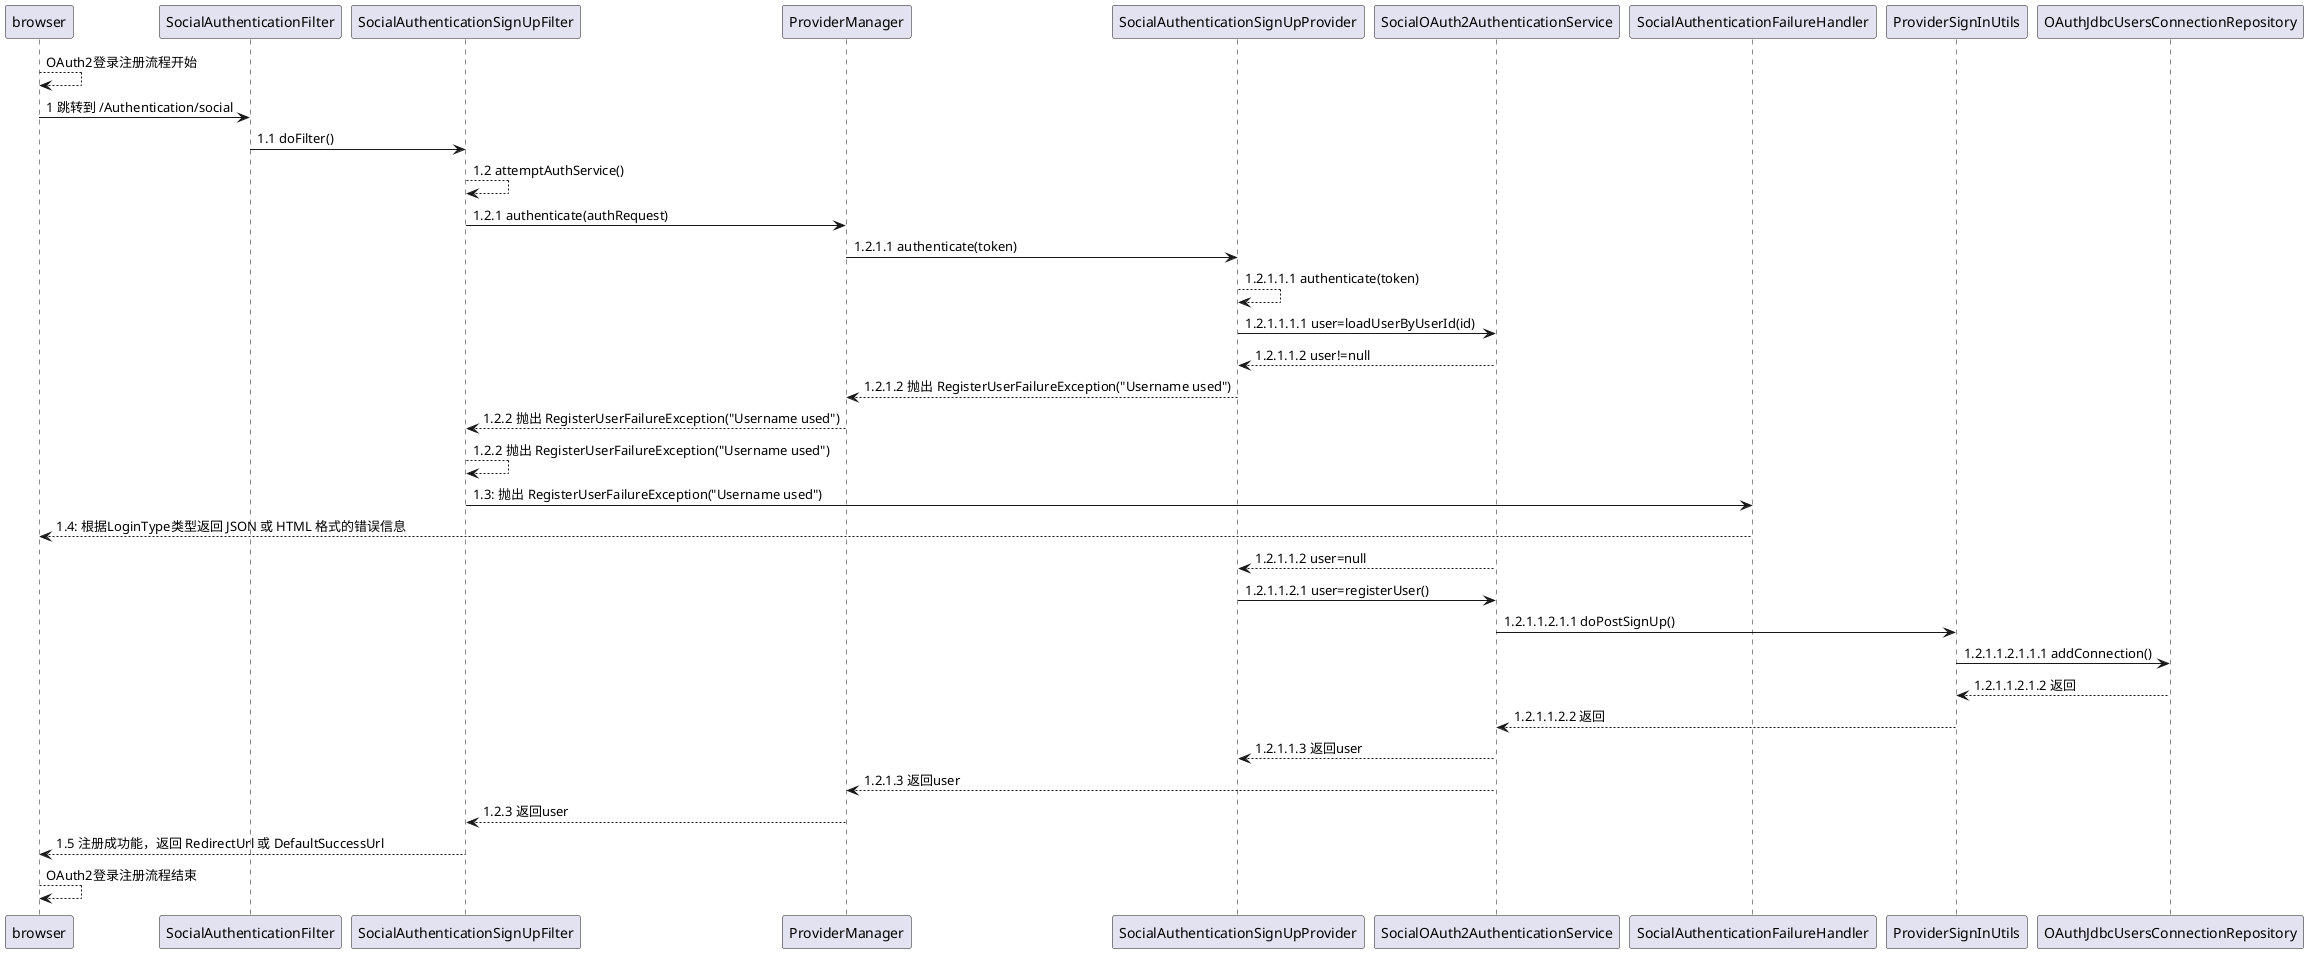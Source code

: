 @startuml

browser --> browser: OAuth2登录注册流程开始

browser -> SocialAuthenticationFilter: 1 跳转到 /Authentication/social

SocialAuthenticationFilter -> SocialAuthenticationSignUpFilter: 1.1 doFilter()
SocialAuthenticationSignUpFilter --> SocialAuthenticationSignUpFilter: 1.2 attemptAuthService()
SocialAuthenticationSignUpFilter -> ProviderManager: 1.2.1 authenticate(authRequest)
ProviderManager -> SocialAuthenticationSignUpProvider: 1.2.1.1 authenticate(token)
SocialAuthenticationSignUpProvider --> SocialAuthenticationSignUpProvider: 1.2.1.1.1 authenticate(token)
SocialAuthenticationSignUpProvider -> SocialOAuth2AuthenticationService: 1.2.1.1.1.1 user=loadUserByUserId(id)

SocialOAuth2AuthenticationService --> SocialAuthenticationSignUpProvider: 1.2.1.1.2 user!=null
SocialAuthenticationSignUpProvider --> ProviderManager: 1.2.1.2 抛出 RegisterUserFailureException("Username used")
ProviderManager --> SocialAuthenticationSignUpFilter: 1.2.2 抛出 RegisterUserFailureException("Username used")
SocialAuthenticationSignUpFilter --> SocialAuthenticationSignUpFilter: 1.2.2 抛出 RegisterUserFailureException("Username used")
SocialAuthenticationSignUpFilter -> SocialAuthenticationFailureHandler: 1.3: 抛出 RegisterUserFailureException("Username used")
SocialAuthenticationFailureHandler --> browser: 1.4: 根据LoginType类型返回 JSON 或 HTML 格式的错误信息

SocialOAuth2AuthenticationService --> SocialAuthenticationSignUpProvider: 1.2.1.1.2 user=null
SocialAuthenticationSignUpProvider -> SocialOAuth2AuthenticationService: 1.2.1.1.2.1 user=registerUser()
SocialOAuth2AuthenticationService -> ProviderSignInUtils: 1.2.1.1.2.1.1 doPostSignUp()
ProviderSignInUtils -> OAuthJdbcUsersConnectionRepository: 1.2.1.1.2.1.1.1 addConnection()
OAuthJdbcUsersConnectionRepository --> ProviderSignInUtils: 1.2.1.1.2.1.2 返回
ProviderSignInUtils --> SocialOAuth2AuthenticationService: 1.2.1.1.2.2 返回
SocialOAuth2AuthenticationService --> SocialAuthenticationSignUpProvider: 1.2.1.1.3 返回user
SocialOAuth2AuthenticationService --> ProviderManager: 1.2.1.3 返回user
ProviderManager --> SocialAuthenticationSignUpFilter: 1.2.3 返回user
SocialAuthenticationSignUpFilter --> browser: 1.5 注册成功能，返回 RedirectUrl 或 DefaultSuccessUrl



browser --> browser: OAuth2登录注册流程结束

@enduml